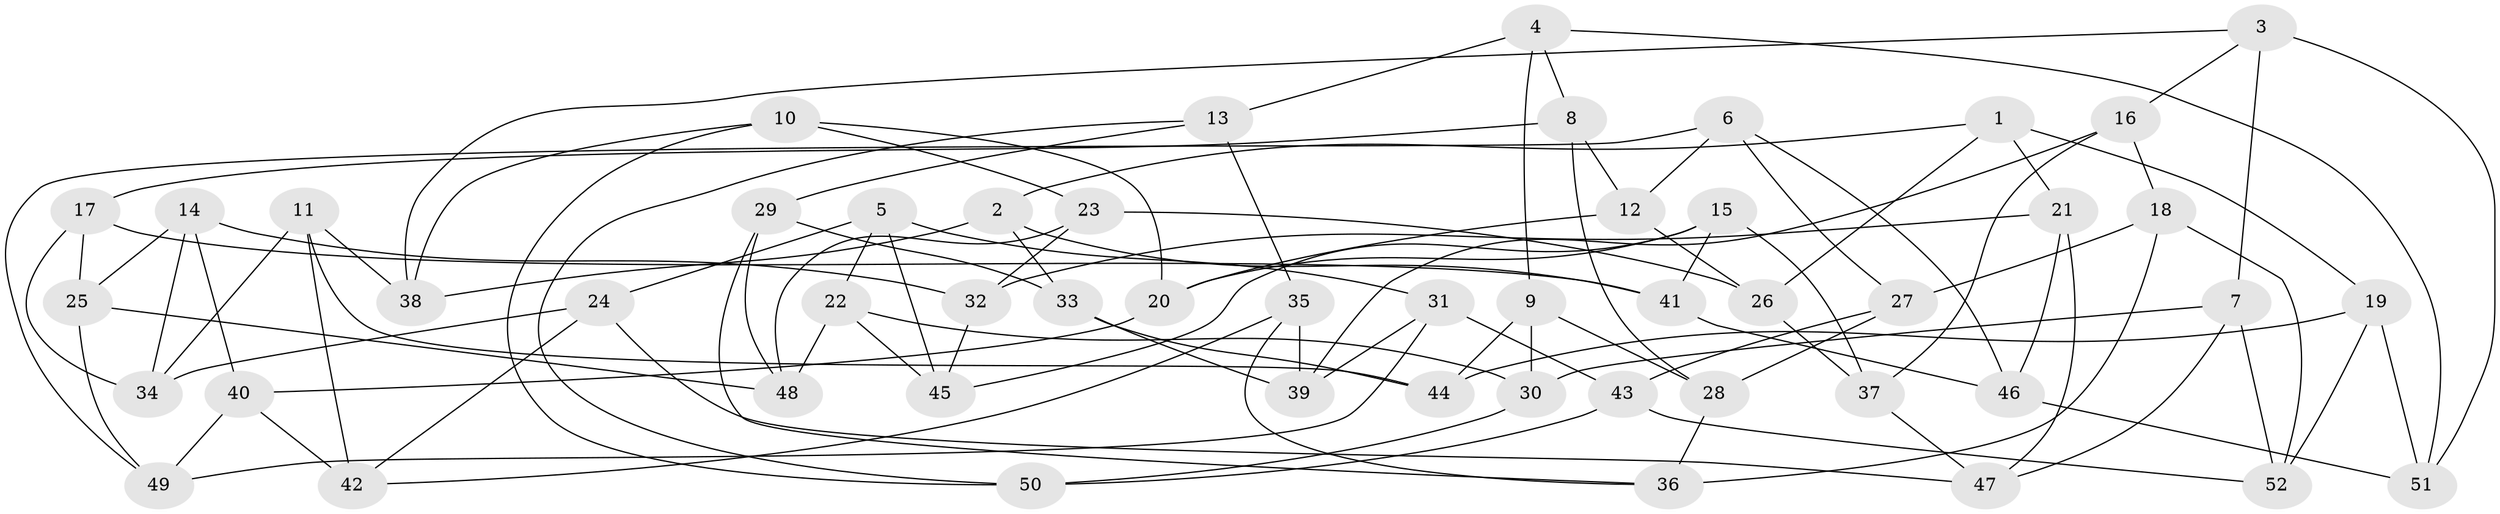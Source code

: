 // Generated by graph-tools (version 1.1) at 2025/03/03/09/25 03:03:09]
// undirected, 52 vertices, 104 edges
graph export_dot {
graph [start="1"]
  node [color=gray90,style=filled];
  1;
  2;
  3;
  4;
  5;
  6;
  7;
  8;
  9;
  10;
  11;
  12;
  13;
  14;
  15;
  16;
  17;
  18;
  19;
  20;
  21;
  22;
  23;
  24;
  25;
  26;
  27;
  28;
  29;
  30;
  31;
  32;
  33;
  34;
  35;
  36;
  37;
  38;
  39;
  40;
  41;
  42;
  43;
  44;
  45;
  46;
  47;
  48;
  49;
  50;
  51;
  52;
  1 -- 2;
  1 -- 19;
  1 -- 26;
  1 -- 21;
  2 -- 38;
  2 -- 41;
  2 -- 33;
  3 -- 7;
  3 -- 16;
  3 -- 51;
  3 -- 38;
  4 -- 9;
  4 -- 51;
  4 -- 13;
  4 -- 8;
  5 -- 45;
  5 -- 24;
  5 -- 22;
  5 -- 31;
  6 -- 49;
  6 -- 46;
  6 -- 27;
  6 -- 12;
  7 -- 52;
  7 -- 47;
  7 -- 30;
  8 -- 28;
  8 -- 12;
  8 -- 17;
  9 -- 44;
  9 -- 30;
  9 -- 28;
  10 -- 23;
  10 -- 38;
  10 -- 20;
  10 -- 50;
  11 -- 42;
  11 -- 44;
  11 -- 34;
  11 -- 38;
  12 -- 26;
  12 -- 20;
  13 -- 50;
  13 -- 29;
  13 -- 35;
  14 -- 40;
  14 -- 34;
  14 -- 25;
  14 -- 32;
  15 -- 37;
  15 -- 45;
  15 -- 41;
  15 -- 20;
  16 -- 18;
  16 -- 37;
  16 -- 39;
  17 -- 41;
  17 -- 34;
  17 -- 25;
  18 -- 52;
  18 -- 27;
  18 -- 36;
  19 -- 44;
  19 -- 51;
  19 -- 52;
  20 -- 40;
  21 -- 47;
  21 -- 32;
  21 -- 46;
  22 -- 30;
  22 -- 45;
  22 -- 48;
  23 -- 32;
  23 -- 26;
  23 -- 48;
  24 -- 34;
  24 -- 42;
  24 -- 47;
  25 -- 48;
  25 -- 49;
  26 -- 37;
  27 -- 28;
  27 -- 43;
  28 -- 36;
  29 -- 33;
  29 -- 36;
  29 -- 48;
  30 -- 50;
  31 -- 39;
  31 -- 43;
  31 -- 49;
  32 -- 45;
  33 -- 39;
  33 -- 44;
  35 -- 36;
  35 -- 39;
  35 -- 42;
  37 -- 47;
  40 -- 49;
  40 -- 42;
  41 -- 46;
  43 -- 52;
  43 -- 50;
  46 -- 51;
}
